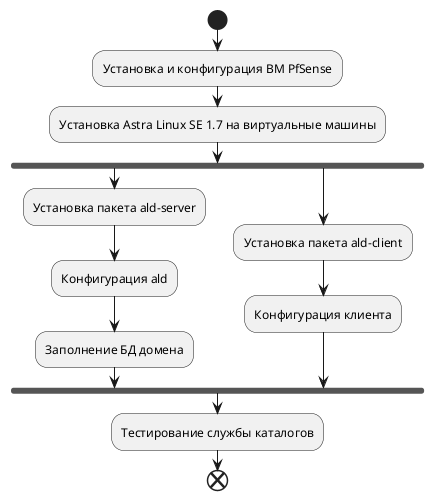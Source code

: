 @startuml model

start
:Установка и конфигурация ВМ PfSense;
:Установка Astra Linux SE 1.7 на виртуальные машины;
fork
:Установка пакета ald-server;
:Конфигурация ald;
:Заполнение БД домена;
fork again
:Установка пакета ald-client;
:Конфигурация клиента;
end fork
:Тестирование службы каталогов;
end 
@enduml